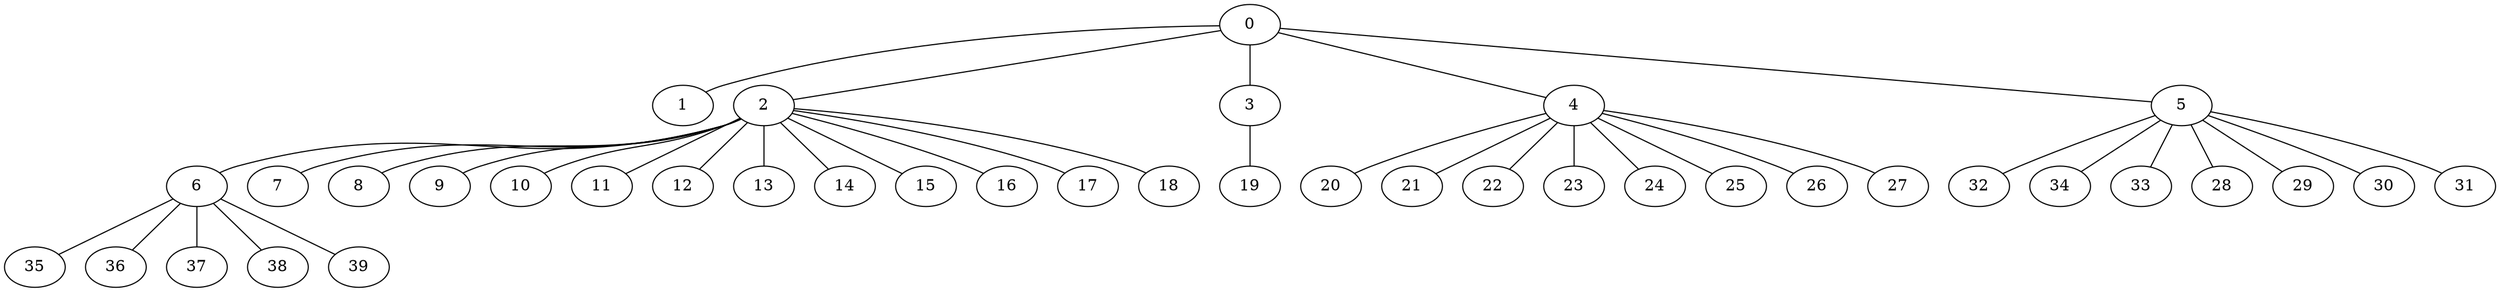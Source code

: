 
graph graphname {
    0 -- 1
0 -- 2
0 -- 3
0 -- 4
0 -- 5
2 -- 6
2 -- 7
2 -- 8
2 -- 9
2 -- 10
2 -- 11
2 -- 12
2 -- 13
2 -- 14
2 -- 15
2 -- 16
2 -- 17
2 -- 18
3 -- 19
4 -- 20
4 -- 21
4 -- 22
4 -- 23
4 -- 24
4 -- 25
4 -- 26
4 -- 27
5 -- 32
5 -- 34
5 -- 33
5 -- 28
5 -- 29
5 -- 30
5 -- 31
6 -- 35
6 -- 36
6 -- 37
6 -- 38
6 -- 39

}
